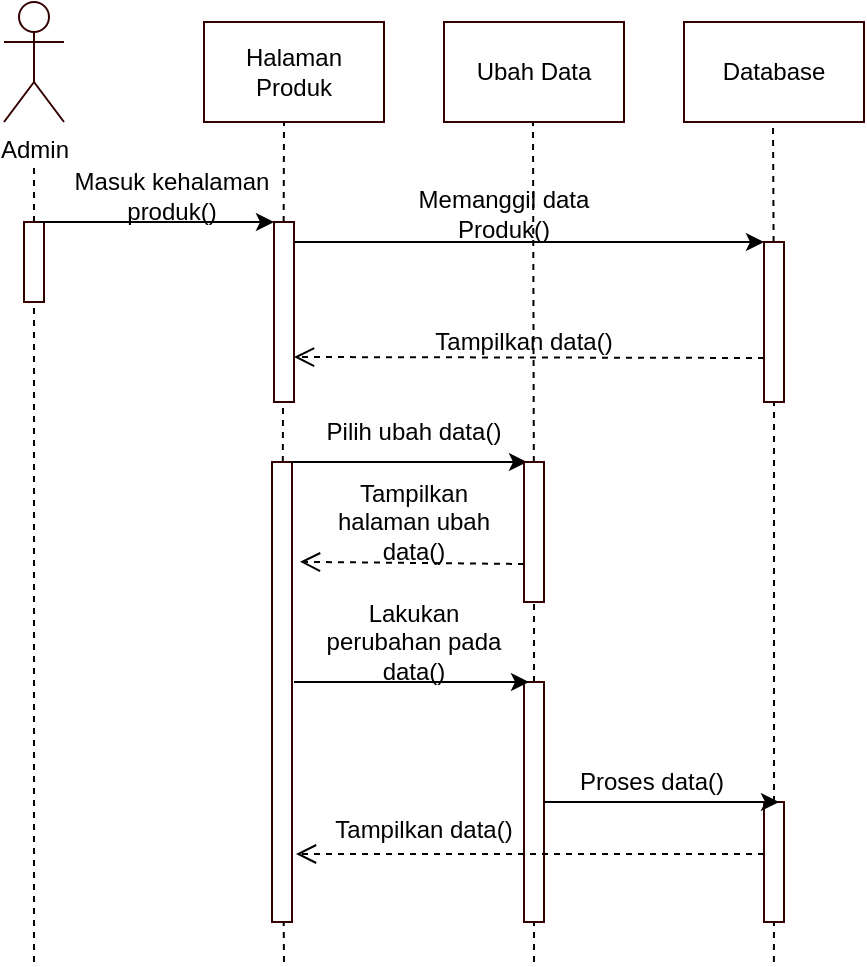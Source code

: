 <mxfile version="13.9.2" type="device"><diagram id="YCObNzK9JB7_BKSMfjqk" name="Page-1"><mxGraphModel dx="1038" dy="523" grid="1" gridSize="10" guides="1" tooltips="1" connect="1" arrows="1" fold="1" page="1" pageScale="1" pageWidth="827" pageHeight="1169" math="0" shadow="0"><root><mxCell id="0"/><mxCell id="1" parent="0"/><mxCell id="ZHUhwsxuq3rnonvQ1H8C-37" value="Admin" style="shape=umlActor;verticalLabelPosition=bottom;verticalAlign=top;html=1;outlineConnect=0;strokeColor=#330000;" vertex="1" parent="1"><mxGeometry x="90" y="40" width="30" height="60" as="geometry"/></mxCell><mxCell id="ZHUhwsxuq3rnonvQ1H8C-38" value="" style="endArrow=none;dashed=1;html=1;" edge="1" parent="1" source="ZHUhwsxuq3rnonvQ1H8C-45"><mxGeometry width="50" height="50" relative="1" as="geometry"><mxPoint x="105" y="471" as="sourcePoint"/><mxPoint x="105" y="121" as="targetPoint"/></mxGeometry></mxCell><mxCell id="ZHUhwsxuq3rnonvQ1H8C-39" value="Halaman Produk" style="rounded=0;whiteSpace=wrap;html=1;strokeColor=#330000;" vertex="1" parent="1"><mxGeometry x="190" y="50" width="90" height="50" as="geometry"/></mxCell><mxCell id="ZHUhwsxuq3rnonvQ1H8C-40" value="Ubah Data" style="rounded=0;whiteSpace=wrap;html=1;strokeColor=#330000;" vertex="1" parent="1"><mxGeometry x="310" y="50" width="90" height="50" as="geometry"/></mxCell><mxCell id="ZHUhwsxuq3rnonvQ1H8C-41" value="Database" style="rounded=0;whiteSpace=wrap;html=1;strokeColor=#330000;" vertex="1" parent="1"><mxGeometry x="430" y="50" width="90" height="50" as="geometry"/></mxCell><mxCell id="ZHUhwsxuq3rnonvQ1H8C-42" value="" style="endArrow=none;dashed=1;html=1;" edge="1" parent="1" source="ZHUhwsxuq3rnonvQ1H8C-87"><mxGeometry width="50" height="50" relative="1" as="geometry"><mxPoint x="230" y="520" as="sourcePoint"/><mxPoint x="230" y="100" as="targetPoint"/></mxGeometry></mxCell><mxCell id="ZHUhwsxuq3rnonvQ1H8C-43" value="" style="endArrow=none;dashed=1;html=1;" edge="1" parent="1" source="ZHUhwsxuq3rnonvQ1H8C-90"><mxGeometry width="50" height="50" relative="1" as="geometry"><mxPoint x="354.932" y="480" as="sourcePoint"/><mxPoint x="354.5" y="100" as="targetPoint"/></mxGeometry></mxCell><mxCell id="ZHUhwsxuq3rnonvQ1H8C-44" value="" style="endArrow=none;dashed=1;html=1;" edge="1" parent="1" source="ZHUhwsxuq3rnonvQ1H8C-81"><mxGeometry width="50" height="50" relative="1" as="geometry"><mxPoint x="474.957" y="520" as="sourcePoint"/><mxPoint x="474.5" y="100" as="targetPoint"/></mxGeometry></mxCell><mxCell id="ZHUhwsxuq3rnonvQ1H8C-45" value="" style="rounded=0;whiteSpace=wrap;html=1;strokeColor=#330000;" vertex="1" parent="1"><mxGeometry x="100" y="150" width="10" height="40" as="geometry"/></mxCell><mxCell id="ZHUhwsxuq3rnonvQ1H8C-46" value="" style="endArrow=none;dashed=1;html=1;" edge="1" parent="1" target="ZHUhwsxuq3rnonvQ1H8C-45"><mxGeometry width="50" height="50" relative="1" as="geometry"><mxPoint x="105" y="520" as="sourcePoint"/><mxPoint x="105" y="121" as="targetPoint"/></mxGeometry></mxCell><mxCell id="ZHUhwsxuq3rnonvQ1H8C-47" value="" style="rounded=0;whiteSpace=wrap;html=1;strokeColor=#330000;" vertex="1" parent="1"><mxGeometry x="225" y="150" width="10" height="90" as="geometry"/></mxCell><mxCell id="ZHUhwsxuq3rnonvQ1H8C-49" value="" style="endArrow=classic;html=1;exitX=0.75;exitY=0;exitDx=0;exitDy=0;entryX=0;entryY=0;entryDx=0;entryDy=0;" edge="1" parent="1" source="ZHUhwsxuq3rnonvQ1H8C-45" target="ZHUhwsxuq3rnonvQ1H8C-47"><mxGeometry width="50" height="50" relative="1" as="geometry"><mxPoint x="390" y="250" as="sourcePoint"/><mxPoint x="440" y="200" as="targetPoint"/></mxGeometry></mxCell><mxCell id="ZHUhwsxuq3rnonvQ1H8C-50" value="Masuk kehalaman&lt;br&gt;produk()" style="text;html=1;strokeColor=none;fillColor=none;align=center;verticalAlign=middle;whiteSpace=wrap;rounded=0;" vertex="1" parent="1"><mxGeometry x="124" y="127" width="100" height="20" as="geometry"/></mxCell><mxCell id="ZHUhwsxuq3rnonvQ1H8C-81" value="" style="rounded=0;whiteSpace=wrap;html=1;strokeColor=#330000;" vertex="1" parent="1"><mxGeometry x="470" y="160" width="10" height="80" as="geometry"/></mxCell><mxCell id="ZHUhwsxuq3rnonvQ1H8C-82" value="" style="endArrow=none;dashed=1;html=1;" edge="1" parent="1" source="ZHUhwsxuq3rnonvQ1H8C-101" target="ZHUhwsxuq3rnonvQ1H8C-81"><mxGeometry width="50" height="50" relative="1" as="geometry"><mxPoint x="474.957" y="520" as="sourcePoint"/><mxPoint x="474.5" y="100" as="targetPoint"/></mxGeometry></mxCell><mxCell id="ZHUhwsxuq3rnonvQ1H8C-83" value="" style="endArrow=classic;html=1;exitX=0.75;exitY=0;exitDx=0;exitDy=0;entryX=0;entryY=0;entryDx=0;entryDy=0;" edge="1" parent="1" target="ZHUhwsxuq3rnonvQ1H8C-81"><mxGeometry width="50" height="50" relative="1" as="geometry"><mxPoint x="235" y="160" as="sourcePoint"/><mxPoint x="352.5" y="160.0" as="targetPoint"/></mxGeometry></mxCell><mxCell id="ZHUhwsxuq3rnonvQ1H8C-84" value="Memanggil data Produk()" style="text;html=1;strokeColor=none;fillColor=none;align=center;verticalAlign=middle;whiteSpace=wrap;rounded=0;" vertex="1" parent="1"><mxGeometry x="290" y="136" width="100" height="20" as="geometry"/></mxCell><mxCell id="ZHUhwsxuq3rnonvQ1H8C-85" value="" style="html=1;verticalAlign=bottom;endArrow=open;dashed=1;endSize=8;entryX=1;entryY=0.75;entryDx=0;entryDy=0;" edge="1" parent="1" target="ZHUhwsxuq3rnonvQ1H8C-47"><mxGeometry x="-0.25" y="-50" relative="1" as="geometry"><mxPoint x="470" y="218" as="sourcePoint"/><mxPoint x="370" y="320" as="targetPoint"/><mxPoint as="offset"/></mxGeometry></mxCell><mxCell id="ZHUhwsxuq3rnonvQ1H8C-86" value="Tampilkan data()" style="text;html=1;strokeColor=none;fillColor=none;align=center;verticalAlign=middle;whiteSpace=wrap;rounded=0;" vertex="1" parent="1"><mxGeometry x="300" y="200" width="100" height="20" as="geometry"/></mxCell><mxCell id="ZHUhwsxuq3rnonvQ1H8C-87" value="" style="rounded=0;whiteSpace=wrap;html=1;strokeColor=#330000;" vertex="1" parent="1"><mxGeometry x="224" y="270" width="10" height="230" as="geometry"/></mxCell><mxCell id="ZHUhwsxuq3rnonvQ1H8C-88" value="" style="endArrow=none;dashed=1;html=1;" edge="1" parent="1" target="ZHUhwsxuq3rnonvQ1H8C-87"><mxGeometry width="50" height="50" relative="1" as="geometry"><mxPoint x="230" y="520" as="sourcePoint"/><mxPoint x="230" y="100" as="targetPoint"/></mxGeometry></mxCell><mxCell id="ZHUhwsxuq3rnonvQ1H8C-89" value="" style="endArrow=classic;html=1;exitX=0.75;exitY=0;exitDx=0;exitDy=0;entryX=0;entryY=0;entryDx=0;entryDy=0;" edge="1" parent="1"><mxGeometry width="50" height="50" relative="1" as="geometry"><mxPoint x="234" y="270" as="sourcePoint"/><mxPoint x="351.5" y="270.0" as="targetPoint"/></mxGeometry></mxCell><mxCell id="ZHUhwsxuq3rnonvQ1H8C-90" value="" style="rounded=0;whiteSpace=wrap;html=1;strokeColor=#330000;" vertex="1" parent="1"><mxGeometry x="350" y="270" width="10" height="70" as="geometry"/></mxCell><mxCell id="ZHUhwsxuq3rnonvQ1H8C-92" value="" style="endArrow=none;dashed=1;html=1;" edge="1" parent="1" source="ZHUhwsxuq3rnonvQ1H8C-97" target="ZHUhwsxuq3rnonvQ1H8C-90"><mxGeometry width="50" height="50" relative="1" as="geometry"><mxPoint x="354.932" y="480" as="sourcePoint"/><mxPoint x="354.5" y="100" as="targetPoint"/></mxGeometry></mxCell><mxCell id="ZHUhwsxuq3rnonvQ1H8C-94" value="" style="html=1;verticalAlign=bottom;endArrow=open;dashed=1;endSize=8;entryX=1.4;entryY=0.217;entryDx=0;entryDy=0;entryPerimeter=0;" edge="1" parent="1" target="ZHUhwsxuq3rnonvQ1H8C-87"><mxGeometry x="-1" y="-149" relative="1" as="geometry"><mxPoint x="350" y="321" as="sourcePoint"/><mxPoint x="235" y="340" as="targetPoint"/><mxPoint x="140" y="99" as="offset"/></mxGeometry></mxCell><mxCell id="ZHUhwsxuq3rnonvQ1H8C-95" value="Pilih ubah data()" style="text;html=1;strokeColor=none;fillColor=none;align=center;verticalAlign=middle;whiteSpace=wrap;rounded=0;" vertex="1" parent="1"><mxGeometry x="245" y="245" width="100" height="20" as="geometry"/></mxCell><mxCell id="ZHUhwsxuq3rnonvQ1H8C-96" value="Tampilkan halaman ubah data()" style="text;html=1;strokeColor=none;fillColor=none;align=center;verticalAlign=middle;whiteSpace=wrap;rounded=0;" vertex="1" parent="1"><mxGeometry x="245" y="290" width="100" height="20" as="geometry"/></mxCell><mxCell id="ZHUhwsxuq3rnonvQ1H8C-97" value="" style="rounded=0;whiteSpace=wrap;html=1;strokeColor=#330000;" vertex="1" parent="1"><mxGeometry x="350" y="380" width="10" height="120" as="geometry"/></mxCell><mxCell id="ZHUhwsxuq3rnonvQ1H8C-98" value="" style="endArrow=none;dashed=1;html=1;" edge="1" parent="1" target="ZHUhwsxuq3rnonvQ1H8C-97"><mxGeometry width="50" height="50" relative="1" as="geometry"><mxPoint x="355" y="520" as="sourcePoint"/><mxPoint x="354.986" y="340" as="targetPoint"/></mxGeometry></mxCell><mxCell id="ZHUhwsxuq3rnonvQ1H8C-99" value="" style="endArrow=classic;html=1;exitX=0.75;exitY=0;exitDx=0;exitDy=0;entryX=0;entryY=0;entryDx=0;entryDy=0;" edge="1" parent="1"><mxGeometry width="50" height="50" relative="1" as="geometry"><mxPoint x="235" y="380" as="sourcePoint"/><mxPoint x="352.5" y="380.0" as="targetPoint"/></mxGeometry></mxCell><mxCell id="ZHUhwsxuq3rnonvQ1H8C-100" value="Lakukan perubahan pada data()" style="text;html=1;strokeColor=none;fillColor=none;align=center;verticalAlign=middle;whiteSpace=wrap;rounded=0;" vertex="1" parent="1"><mxGeometry x="245" y="350" width="100" height="20" as="geometry"/></mxCell><mxCell id="ZHUhwsxuq3rnonvQ1H8C-101" value="" style="rounded=0;whiteSpace=wrap;html=1;strokeColor=#330000;" vertex="1" parent="1"><mxGeometry x="470" y="440" width="10" height="60" as="geometry"/></mxCell><mxCell id="ZHUhwsxuq3rnonvQ1H8C-102" value="" style="endArrow=none;dashed=1;html=1;" edge="1" parent="1" target="ZHUhwsxuq3rnonvQ1H8C-101"><mxGeometry width="50" height="50" relative="1" as="geometry"><mxPoint x="474.957" y="520" as="sourcePoint"/><mxPoint x="474.995" y="240" as="targetPoint"/></mxGeometry></mxCell><mxCell id="ZHUhwsxuq3rnonvQ1H8C-103" value="" style="endArrow=classic;html=1;exitX=0.75;exitY=0;exitDx=0;exitDy=0;entryX=0;entryY=0;entryDx=0;entryDy=0;" edge="1" parent="1"><mxGeometry width="50" height="50" relative="1" as="geometry"><mxPoint x="360" y="440" as="sourcePoint"/><mxPoint x="477.5" y="440.0" as="targetPoint"/></mxGeometry></mxCell><mxCell id="ZHUhwsxuq3rnonvQ1H8C-104" value="Proses data()" style="text;html=1;strokeColor=none;fillColor=none;align=center;verticalAlign=middle;whiteSpace=wrap;rounded=0;" vertex="1" parent="1"><mxGeometry x="364" y="420" width="100" height="20" as="geometry"/></mxCell><mxCell id="ZHUhwsxuq3rnonvQ1H8C-105" value="" style="html=1;verticalAlign=bottom;endArrow=open;dashed=1;endSize=8;" edge="1" parent="1"><mxGeometry y="-40" relative="1" as="geometry"><mxPoint x="470" y="466" as="sourcePoint"/><mxPoint x="236" y="466" as="targetPoint"/><mxPoint as="offset"/></mxGeometry></mxCell><mxCell id="ZHUhwsxuq3rnonvQ1H8C-106" value="Tampilkan data()" style="text;html=1;strokeColor=none;fillColor=none;align=center;verticalAlign=middle;whiteSpace=wrap;rounded=0;" vertex="1" parent="1"><mxGeometry x="250" y="444" width="100" height="20" as="geometry"/></mxCell></root></mxGraphModel></diagram></mxfile>